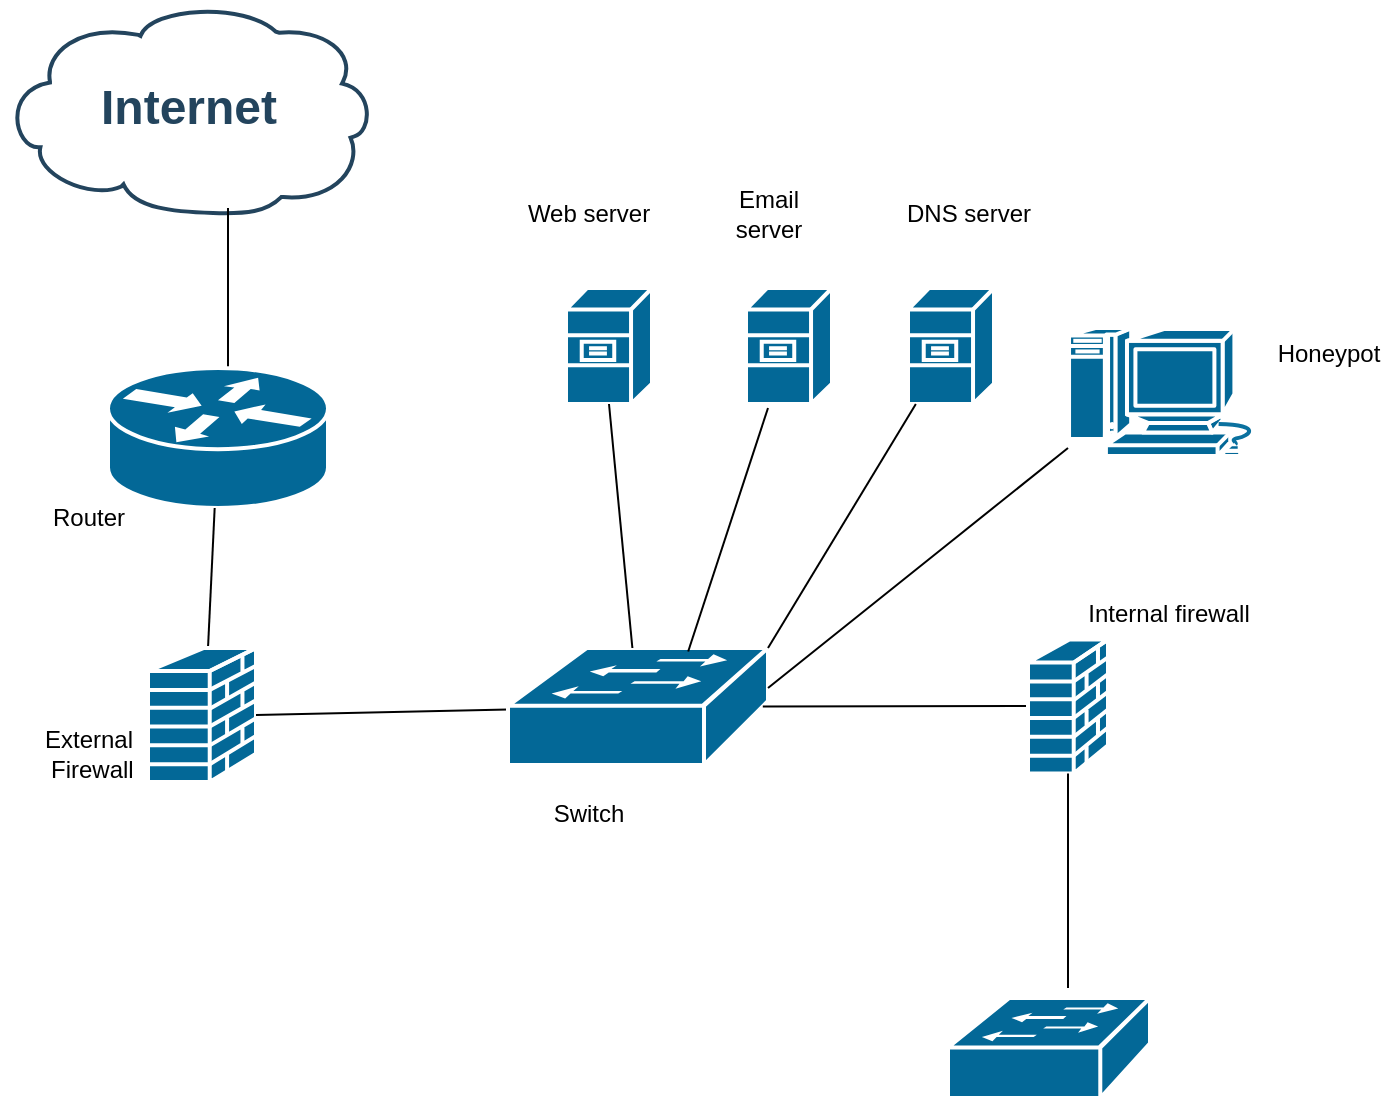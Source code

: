 <mxfile version="21.6.2" type="github">
  <diagram id="6a731a19-8d31-9384-78a2-239565b7b9f0" name="Page-1">
    <mxGraphModel dx="-2" dy="444" grid="1" gridSize="10" guides="1" tooltips="1" connect="1" arrows="1" fold="1" page="1" pageScale="1" pageWidth="827" pageHeight="1169" background="none" math="0" shadow="0">
      <root>
        <mxCell id="0" />
        <mxCell id="1" parent="0" />
        <mxCell id="2109" value="Internet" style="shape=mxgraph.cisco.storage.cloud;html=1;dashed=0;strokeColor=#23445D;fillColor=#ffffff;strokeWidth=2;fontFamily=Helvetica;fontSize=24;fontColor=#23445D;align=center;fontStyle=1" parent="1" vertex="1">
          <mxGeometry x="847" y="87" width="186" height="106" as="geometry" />
        </mxCell>
        <mxCell id="R6L-Mx_hFL42ItkRzn25-2259" value="" style="endArrow=none;html=1;rounded=0;" edge="1" parent="1">
          <mxGeometry width="50" height="50" relative="1" as="geometry">
            <mxPoint x="960" y="280" as="sourcePoint" />
            <mxPoint x="960" y="226.5" as="targetPoint" />
            <Array as="points">
              <mxPoint x="960" y="190" />
            </Array>
          </mxGeometry>
        </mxCell>
        <mxCell id="R6L-Mx_hFL42ItkRzn25-2261" value="" style="shape=mxgraph.cisco.routers.router;sketch=0;html=1;pointerEvents=1;dashed=0;fillColor=#036897;strokeColor=#ffffff;strokeWidth=2;verticalLabelPosition=bottom;verticalAlign=top;align=center;outlineConnect=0;" vertex="1" parent="1">
          <mxGeometry x="900" y="270" width="110" height="70" as="geometry" />
        </mxCell>
        <mxCell id="R6L-Mx_hFL42ItkRzn25-2262" value="Router" style="text;html=1;align=center;verticalAlign=middle;resizable=0;points=[];autosize=1;strokeColor=none;fillColor=none;" vertex="1" parent="1">
          <mxGeometry x="860" y="330" width="60" height="30" as="geometry" />
        </mxCell>
        <mxCell id="R6L-Mx_hFL42ItkRzn25-2263" value="" style="endArrow=none;html=1;rounded=0;" edge="1" parent="1" target="R6L-Mx_hFL42ItkRzn25-2261">
          <mxGeometry width="50" height="50" relative="1" as="geometry">
            <mxPoint x="950" y="410" as="sourcePoint" />
            <mxPoint x="980" y="360" as="targetPoint" />
            <Array as="points">
              <mxPoint x="950" y="410" />
            </Array>
          </mxGeometry>
        </mxCell>
        <mxCell id="R6L-Mx_hFL42ItkRzn25-2264" value="" style="shape=mxgraph.cisco.security.firewall;sketch=0;html=1;pointerEvents=1;dashed=0;fillColor=#036897;strokeColor=#ffffff;strokeWidth=2;verticalLabelPosition=bottom;verticalAlign=top;align=center;outlineConnect=0;" vertex="1" parent="1">
          <mxGeometry x="920" y="410" width="54" height="67" as="geometry" />
        </mxCell>
        <mxCell id="R6L-Mx_hFL42ItkRzn25-2265" value="External&lt;br&gt;&amp;nbsp;Firewall" style="text;html=1;align=center;verticalAlign=middle;resizable=0;points=[];autosize=1;strokeColor=none;fillColor=none;" vertex="1" parent="1">
          <mxGeometry x="855" y="443" width="70" height="40" as="geometry" />
        </mxCell>
        <mxCell id="R6L-Mx_hFL42ItkRzn25-2266" value="" style="endArrow=none;html=1;rounded=0;exitX=1;exitY=0.5;exitDx=0;exitDy=0;exitPerimeter=0;" edge="1" parent="1" source="R6L-Mx_hFL42ItkRzn25-2264" target="R6L-Mx_hFL42ItkRzn25-2267">
          <mxGeometry width="50" height="50" relative="1" as="geometry">
            <mxPoint x="1000" y="450" as="sourcePoint" />
            <mxPoint x="1060" y="440" as="targetPoint" />
          </mxGeometry>
        </mxCell>
        <mxCell id="R6L-Mx_hFL42ItkRzn25-2267" value="" style="shape=mxgraph.cisco.switches.workgroup_switch;sketch=0;html=1;pointerEvents=1;dashed=0;fillColor=#036897;strokeColor=#ffffff;strokeWidth=2;verticalLabelPosition=bottom;verticalAlign=top;align=center;outlineConnect=0;" vertex="1" parent="1">
          <mxGeometry x="1100" y="410" width="130" height="58.5" as="geometry" />
        </mxCell>
        <mxCell id="R6L-Mx_hFL42ItkRzn25-2269" value="Switch" style="text;html=1;align=center;verticalAlign=middle;resizable=0;points=[];autosize=1;strokeColor=none;fillColor=none;" vertex="1" parent="1">
          <mxGeometry x="1110" y="478" width="60" height="30" as="geometry" />
        </mxCell>
        <mxCell id="R6L-Mx_hFL42ItkRzn25-2270" value="" style="shape=mxgraph.cisco.servers.file_server;sketch=0;html=1;pointerEvents=1;dashed=0;fillColor=#036897;strokeColor=#ffffff;strokeWidth=2;verticalLabelPosition=bottom;verticalAlign=top;align=center;outlineConnect=0;" vertex="1" parent="1">
          <mxGeometry x="1129" y="230" width="43" height="58" as="geometry" />
        </mxCell>
        <mxCell id="R6L-Mx_hFL42ItkRzn25-2271" value="" style="shape=mxgraph.cisco.servers.file_server;sketch=0;html=1;pointerEvents=1;dashed=0;fillColor=#036897;strokeColor=#ffffff;strokeWidth=2;verticalLabelPosition=bottom;verticalAlign=top;align=center;outlineConnect=0;" vertex="1" parent="1">
          <mxGeometry x="1219" y="230" width="43" height="58" as="geometry" />
        </mxCell>
        <mxCell id="R6L-Mx_hFL42ItkRzn25-2272" value="" style="shape=mxgraph.cisco.servers.file_server;sketch=0;html=1;pointerEvents=1;dashed=0;fillColor=#036897;strokeColor=#ffffff;strokeWidth=2;verticalLabelPosition=bottom;verticalAlign=top;align=center;outlineConnect=0;" vertex="1" parent="1">
          <mxGeometry x="1300" y="230" width="43" height="58" as="geometry" />
        </mxCell>
        <mxCell id="R6L-Mx_hFL42ItkRzn25-2273" value="" style="endArrow=none;html=1;rounded=0;exitX=0.693;exitY=0.03;exitDx=0;exitDy=0;exitPerimeter=0;" edge="1" parent="1" source="R6L-Mx_hFL42ItkRzn25-2267">
          <mxGeometry width="50" height="50" relative="1" as="geometry">
            <mxPoint x="1160" y="420" as="sourcePoint" />
            <mxPoint x="1230" y="290" as="targetPoint" />
          </mxGeometry>
        </mxCell>
        <mxCell id="R6L-Mx_hFL42ItkRzn25-2274" value="" style="endArrow=none;html=1;rounded=0;entryX=0.5;entryY=1;entryDx=0;entryDy=0;entryPerimeter=0;" edge="1" parent="1" source="R6L-Mx_hFL42ItkRzn25-2267" target="R6L-Mx_hFL42ItkRzn25-2270">
          <mxGeometry width="50" height="50" relative="1" as="geometry">
            <mxPoint x="1130" y="380" as="sourcePoint" />
            <mxPoint x="1180" y="330" as="targetPoint" />
          </mxGeometry>
        </mxCell>
        <mxCell id="R6L-Mx_hFL42ItkRzn25-2275" value="" style="endArrow=none;html=1;rounded=0;exitX=1;exitY=0;exitDx=0;exitDy=0;exitPerimeter=0;" edge="1" parent="1" source="R6L-Mx_hFL42ItkRzn25-2267" target="R6L-Mx_hFL42ItkRzn25-2272">
          <mxGeometry width="50" height="50" relative="1" as="geometry">
            <mxPoint x="1260" y="360" as="sourcePoint" />
            <mxPoint x="1310" y="310" as="targetPoint" />
          </mxGeometry>
        </mxCell>
        <mxCell id="R6L-Mx_hFL42ItkRzn25-2276" value="Web server" style="text;html=1;align=center;verticalAlign=middle;resizable=0;points=[];autosize=1;strokeColor=none;fillColor=none;" vertex="1" parent="1">
          <mxGeometry x="1100" y="178" width="80" height="30" as="geometry" />
        </mxCell>
        <mxCell id="R6L-Mx_hFL42ItkRzn25-2277" value="Email&lt;br&gt;server" style="text;html=1;align=center;verticalAlign=middle;resizable=0;points=[];autosize=1;strokeColor=none;fillColor=none;" vertex="1" parent="1">
          <mxGeometry x="1200" y="173" width="60" height="40" as="geometry" />
        </mxCell>
        <mxCell id="R6L-Mx_hFL42ItkRzn25-2278" value="DNS server" style="text;html=1;align=center;verticalAlign=middle;resizable=0;points=[];autosize=1;strokeColor=none;fillColor=none;" vertex="1" parent="1">
          <mxGeometry x="1285" y="178" width="90" height="30" as="geometry" />
        </mxCell>
        <mxCell id="R6L-Mx_hFL42ItkRzn25-2279" value="" style="endArrow=none;html=1;rounded=0;exitX=0.98;exitY=0.5;exitDx=0;exitDy=0;exitPerimeter=0;" edge="1" parent="1" source="R6L-Mx_hFL42ItkRzn25-2267">
          <mxGeometry width="50" height="50" relative="1" as="geometry">
            <mxPoint x="1300" y="470" as="sourcePoint" />
            <mxPoint x="1360" y="439" as="targetPoint" />
          </mxGeometry>
        </mxCell>
        <mxCell id="R6L-Mx_hFL42ItkRzn25-2280" value="" style="shape=mxgraph.cisco.security.firewall;sketch=0;html=1;pointerEvents=1;dashed=0;fillColor=#036897;strokeColor=#ffffff;strokeWidth=2;verticalLabelPosition=bottom;verticalAlign=top;align=center;outlineConnect=0;" vertex="1" parent="1">
          <mxGeometry x="1360" y="405.75" width="40" height="67" as="geometry" />
        </mxCell>
        <mxCell id="R6L-Mx_hFL42ItkRzn25-2281" value="Internal firewall" style="text;html=1;align=center;verticalAlign=middle;resizable=0;points=[];autosize=1;strokeColor=none;fillColor=none;" vertex="1" parent="1">
          <mxGeometry x="1380" y="378" width="100" height="30" as="geometry" />
        </mxCell>
        <mxCell id="R6L-Mx_hFL42ItkRzn25-2282" value="" style="endArrow=none;html=1;rounded=0;" edge="1" parent="1" target="R6L-Mx_hFL42ItkRzn25-2280">
          <mxGeometry width="50" height="50" relative="1" as="geometry">
            <mxPoint x="1380" y="580" as="sourcePoint" />
            <mxPoint x="1390" y="500" as="targetPoint" />
          </mxGeometry>
        </mxCell>
        <mxCell id="R6L-Mx_hFL42ItkRzn25-2283" value="" style="shape=mxgraph.cisco.switches.workgroup_switch;sketch=0;html=1;pointerEvents=1;dashed=0;fillColor=#036897;strokeColor=#ffffff;strokeWidth=2;verticalLabelPosition=bottom;verticalAlign=top;align=center;outlineConnect=0;" vertex="1" parent="1">
          <mxGeometry x="1320" y="585" width="101" height="50" as="geometry" />
        </mxCell>
        <mxCell id="R6L-Mx_hFL42ItkRzn25-2285" value="" style="shape=mxgraph.cisco.computers_and_peripherals.macintosh;sketch=0;html=1;pointerEvents=1;dashed=0;fillColor=#036897;strokeColor=#ffffff;strokeWidth=2;verticalLabelPosition=bottom;verticalAlign=top;align=center;outlineConnect=0;" vertex="1" parent="1">
          <mxGeometry x="1380" y="250" width="99" height="64" as="geometry" />
        </mxCell>
        <mxCell id="R6L-Mx_hFL42ItkRzn25-2286" value="" style="endArrow=none;html=1;rounded=0;exitX=1;exitY=0.342;exitDx=0;exitDy=0;exitPerimeter=0;" edge="1" parent="1" source="R6L-Mx_hFL42ItkRzn25-2267">
          <mxGeometry width="50" height="50" relative="1" as="geometry">
            <mxPoint x="1330" y="360" as="sourcePoint" />
            <mxPoint x="1380" y="310" as="targetPoint" />
          </mxGeometry>
        </mxCell>
        <mxCell id="R6L-Mx_hFL42ItkRzn25-2287" value="Honeypot" style="text;html=1;align=center;verticalAlign=middle;resizable=0;points=[];autosize=1;strokeColor=none;fillColor=none;" vertex="1" parent="1">
          <mxGeometry x="1475" y="248" width="70" height="30" as="geometry" />
        </mxCell>
      </root>
    </mxGraphModel>
  </diagram>
</mxfile>
